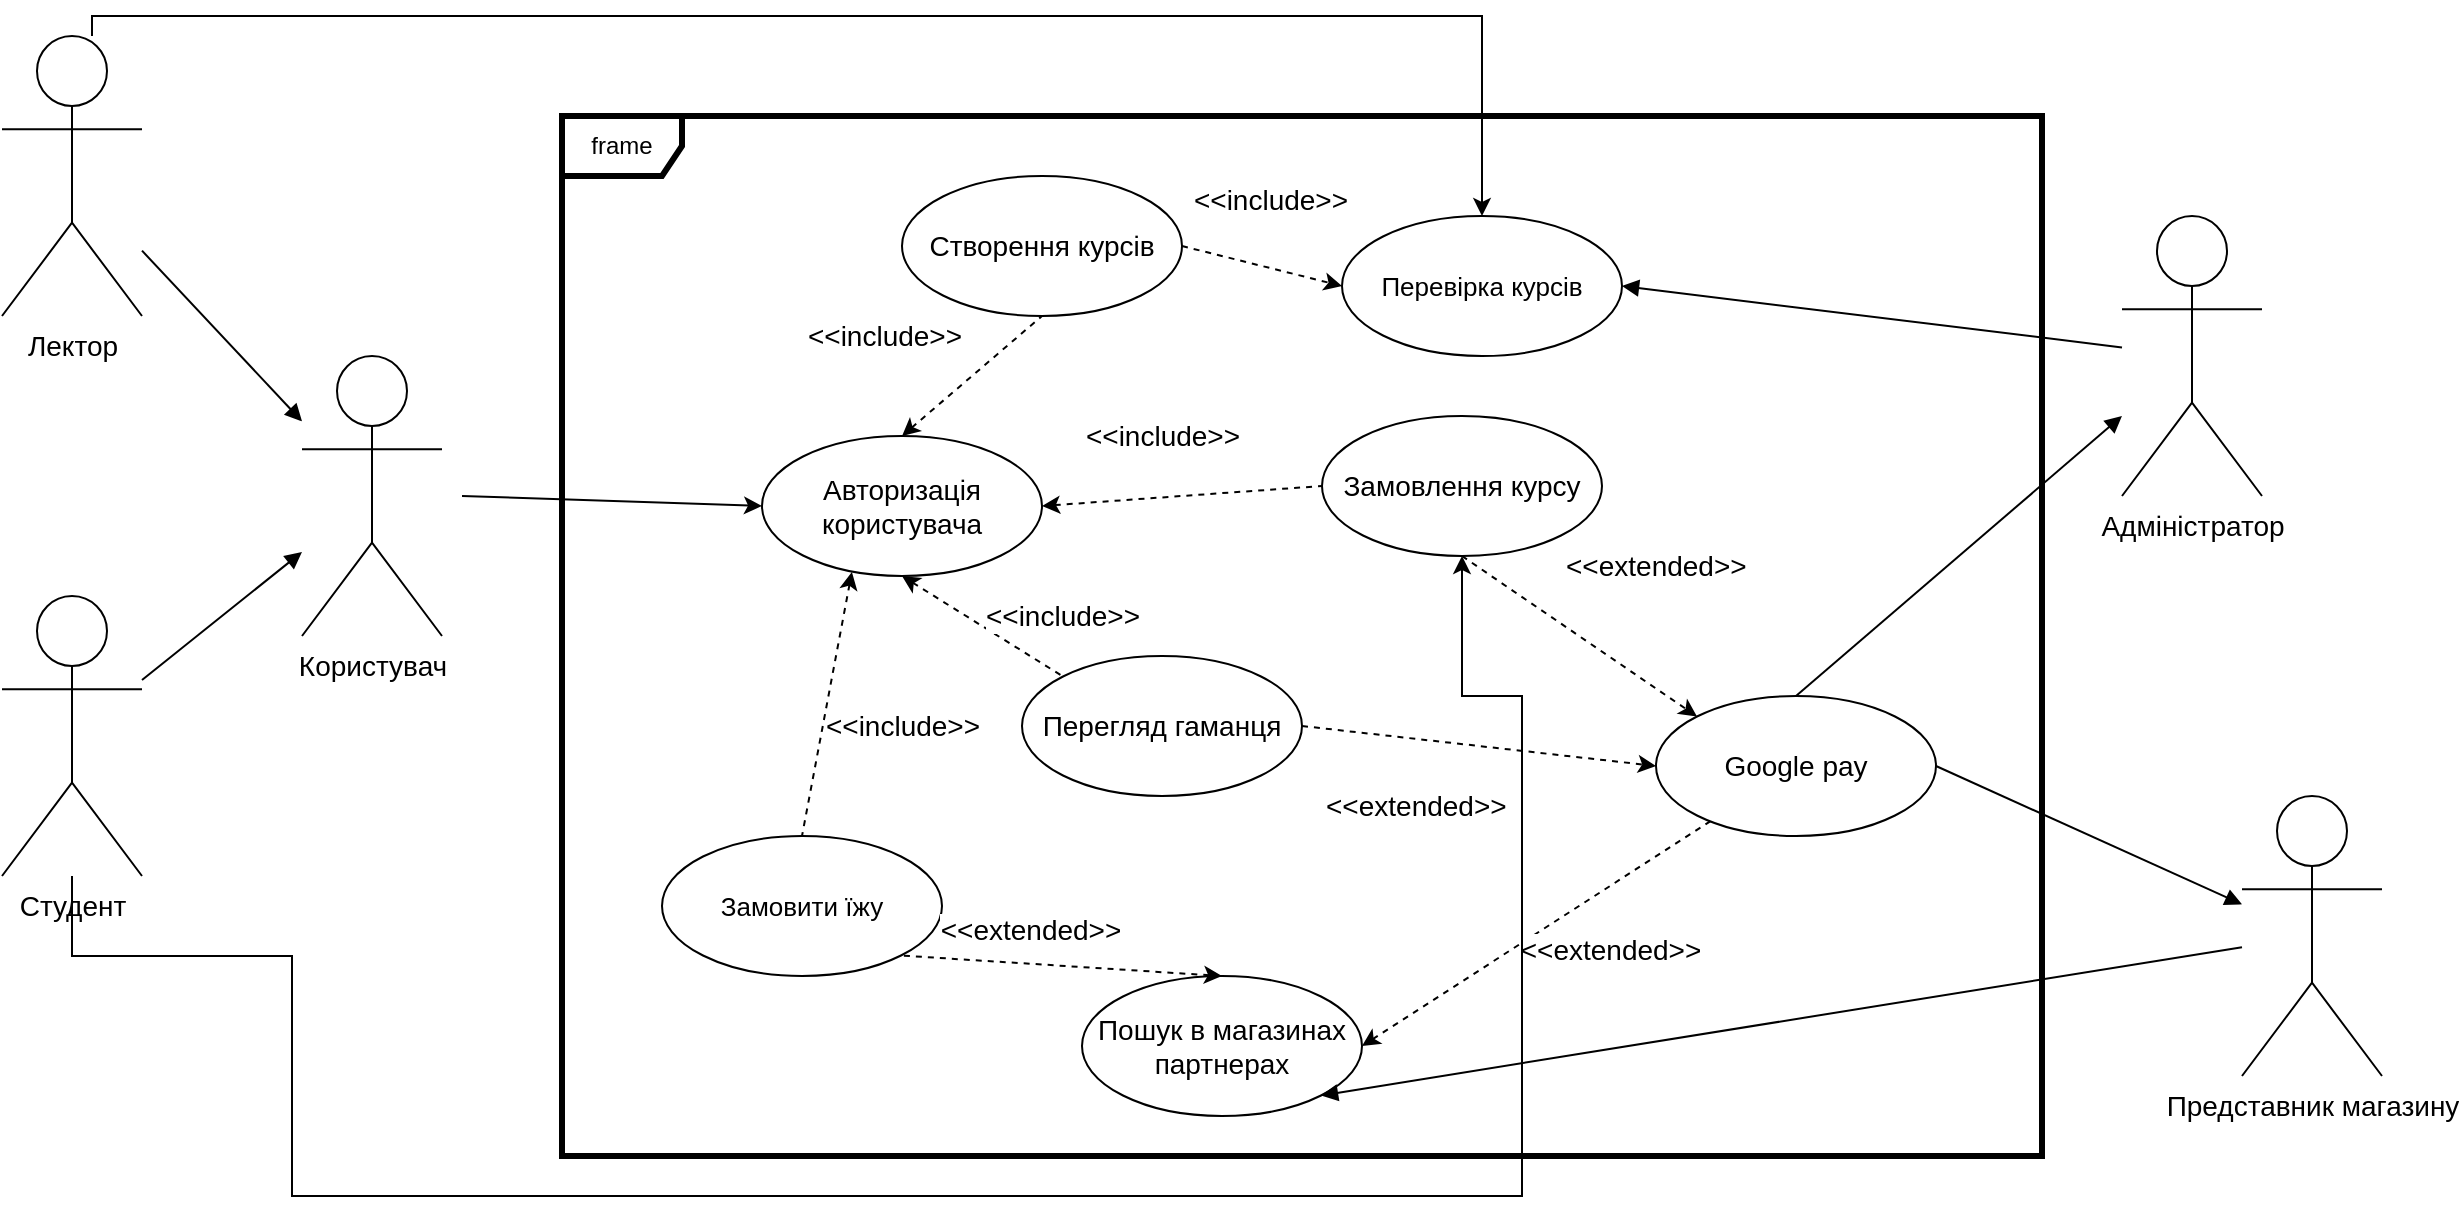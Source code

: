 <mxfile version="20.3.0" type="device"><diagram id="LGz_9rudy-dtZLjFnxEu" name="Page-1"><mxGraphModel dx="1673" dy="961" grid="1" gridSize="10" guides="1" tooltips="1" connect="1" arrows="1" fold="1" page="1" pageScale="1" pageWidth="827" pageHeight="1169" math="0" shadow="0"><root><mxCell id="0"/><mxCell id="1" parent="0"/><mxCell id="S6E8xeGOGMkKCEKmsi2p-1" value="&lt;font style=&quot;font-size: 14px;&quot;&gt;Лектор&lt;/font&gt;" style="shape=umlActor;verticalLabelPosition=bottom;verticalAlign=top;html=1;outlineConnect=0;" vertex="1" parent="1"><mxGeometry x="270" y="170" width="70" height="140" as="geometry"/></mxCell><mxCell id="S6E8xeGOGMkKCEKmsi2p-2" value="frame" style="shape=umlFrame;whiteSpace=wrap;html=1;strokeWidth=3;" vertex="1" parent="1"><mxGeometry x="550" y="210" width="740" height="520" as="geometry"/></mxCell><mxCell id="S6E8xeGOGMkKCEKmsi2p-3" value="&lt;font style=&quot;font-size: 14px;&quot;&gt;Студент&lt;/font&gt;" style="shape=umlActor;verticalLabelPosition=bottom;verticalAlign=top;html=1;" vertex="1" parent="1"><mxGeometry x="270" y="450" width="70" height="140" as="geometry"/></mxCell><mxCell id="S6E8xeGOGMkKCEKmsi2p-4" value="&lt;font style=&quot;font-size: 14px;&quot;&gt;Адміністратор&lt;/font&gt;" style="shape=umlActor;verticalLabelPosition=bottom;verticalAlign=top;html=1;" vertex="1" parent="1"><mxGeometry x="1330" y="260" width="70" height="140" as="geometry"/></mxCell><mxCell id="S6E8xeGOGMkKCEKmsi2p-5" value="&lt;font style=&quot;font-size: 14px;&quot;&gt;Авторизація користувача&lt;/font&gt;" style="ellipse;whiteSpace=wrap;html=1;" vertex="1" parent="1"><mxGeometry x="650" y="370" width="140" height="70" as="geometry"/></mxCell><mxCell id="S6E8xeGOGMkKCEKmsi2p-6" value="" style="endArrow=classic;html=1;rounded=0;strokeWidth=1;entryX=0;entryY=0.5;entryDx=0;entryDy=0;endFill=1;" edge="1" parent="1" target="S6E8xeGOGMkKCEKmsi2p-5"><mxGeometry width="50" height="50" relative="1" as="geometry"><mxPoint x="500" y="400" as="sourcePoint"/><mxPoint x="630" y="405" as="targetPoint"/></mxGeometry></mxCell><mxCell id="S6E8xeGOGMkKCEKmsi2p-7" value="" style="endArrow=block;html=1;rounded=0;strokeWidth=1;endFill=1;" edge="1" parent="1" target="S6E8xeGOGMkKCEKmsi2p-38" source="S6E8xeGOGMkKCEKmsi2p-1"><mxGeometry width="50" height="50" relative="1" as="geometry"><mxPoint x="520" y="640" as="sourcePoint"/><mxPoint x="650" y="620" as="targetPoint"/></mxGeometry></mxCell><mxCell id="S6E8xeGOGMkKCEKmsi2p-8" value="&lt;font style=&quot;font-size: 14px;&quot;&gt;Представник магазину&lt;br&gt;&lt;/font&gt;" style="shape=umlActor;verticalLabelPosition=bottom;verticalAlign=top;html=1;" vertex="1" parent="1"><mxGeometry x="1390" y="550" width="70" height="140" as="geometry"/></mxCell><mxCell id="S6E8xeGOGMkKCEKmsi2p-9" value="" style="endArrow=none;html=1;rounded=0;strokeWidth=1;exitX=1;exitY=0.5;exitDx=0;exitDy=0;entryX=0;entryY=0.5;entryDx=0;entryDy=0;startArrow=classic;startFill=1;endFill=0;dashed=1;" edge="1" parent="1" source="S6E8xeGOGMkKCEKmsi2p-5" target="S6E8xeGOGMkKCEKmsi2p-10"><mxGeometry width="50" height="50" relative="1" as="geometry"><mxPoint x="780" y="560" as="sourcePoint"/><mxPoint x="830" y="510" as="targetPoint"/></mxGeometry></mxCell><mxCell id="S6E8xeGOGMkKCEKmsi2p-10" value="&lt;font style=&quot;font-size: 14px;&quot;&gt;Замовлення курсу&lt;/font&gt;" style="ellipse;whiteSpace=wrap;html=1;" vertex="1" parent="1"><mxGeometry x="930" y="360" width="140" height="70" as="geometry"/></mxCell><mxCell id="S6E8xeGOGMkKCEKmsi2p-11" value="&lt;font style=&quot;font-size: 14px;&quot;&gt;Створення курсів&lt;br&gt;&lt;/font&gt;" style="ellipse;whiteSpace=wrap;html=1;" vertex="1" parent="1"><mxGeometry x="720" y="240" width="140" height="70" as="geometry"/></mxCell><mxCell id="S6E8xeGOGMkKCEKmsi2p-12" value="&lt;font style=&quot;font-size: 14px;&quot;&gt;Перегляд гаманця&lt;br&gt;&lt;/font&gt;" style="ellipse;whiteSpace=wrap;html=1;" vertex="1" parent="1"><mxGeometry x="780" y="480" width="140" height="70" as="geometry"/></mxCell><mxCell id="S6E8xeGOGMkKCEKmsi2p-13" value="&lt;font style=&quot;font-size: 14px;&quot;&gt;Пошук в магазинах партнерах&lt;br&gt;&lt;/font&gt;" style="ellipse;whiteSpace=wrap;html=1;" vertex="1" parent="1"><mxGeometry x="810" y="640" width="140" height="70" as="geometry"/></mxCell><mxCell id="S6E8xeGOGMkKCEKmsi2p-14" value="" style="endArrow=none;html=1;rounded=0;strokeWidth=1;fontSize=14;exitX=1;exitY=0.5;exitDx=0;exitDy=0;dashed=1;startArrow=classic;startFill=1;endFill=0;" edge="1" parent="1" source="S6E8xeGOGMkKCEKmsi2p-13" target="S6E8xeGOGMkKCEKmsi2p-21"><mxGeometry width="50" height="50" relative="1" as="geometry"><mxPoint x="780" y="560" as="sourcePoint"/><mxPoint x="890" y="600" as="targetPoint"/></mxGeometry></mxCell><mxCell id="S6E8xeGOGMkKCEKmsi2p-15" value="" style="endArrow=none;html=1;rounded=0;strokeWidth=1;fontSize=14;entryX=0.5;entryY=1;entryDx=0;entryDy=0;exitX=0.5;exitY=0;exitDx=0;exitDy=0;dashed=1;startArrow=classic;startFill=1;endFill=0;" edge="1" parent="1" source="S6E8xeGOGMkKCEKmsi2p-5" target="S6E8xeGOGMkKCEKmsi2p-11"><mxGeometry width="50" height="50" relative="1" as="geometry"><mxPoint x="780" y="560" as="sourcePoint"/><mxPoint x="830" y="510" as="targetPoint"/></mxGeometry></mxCell><mxCell id="S6E8xeGOGMkKCEKmsi2p-16" value="" style="endArrow=none;html=1;rounded=0;strokeWidth=1;fontSize=14;entryX=0;entryY=0;entryDx=0;entryDy=0;exitX=0.5;exitY=1;exitDx=0;exitDy=0;dashed=1;startArrow=classic;startFill=1;endFill=0;" edge="1" parent="1" source="S6E8xeGOGMkKCEKmsi2p-5" target="S6E8xeGOGMkKCEKmsi2p-12"><mxGeometry width="50" height="50" relative="1" as="geometry"><mxPoint x="730" y="380" as="sourcePoint"/><mxPoint x="790" y="340" as="targetPoint"/></mxGeometry></mxCell><mxCell id="S6E8xeGOGMkKCEKmsi2p-17" value="&amp;lt;&amp;lt;include&amp;gt;&amp;gt;" style="edgeLabel;html=1;align=center;verticalAlign=middle;resizable=0;points=[];fontSize=14;" vertex="1" connectable="0" parent="S6E8xeGOGMkKCEKmsi2p-16"><mxGeometry x="0.295" y="3" relative="1" as="geometry"><mxPoint x="-63" y="-150" as="offset"/></mxGeometry></mxCell><mxCell id="S6E8xeGOGMkKCEKmsi2p-18" value="&amp;lt;&amp;lt;include&amp;gt;&amp;gt;" style="edgeLabel;html=1;align=center;verticalAlign=middle;resizable=0;points=[];fontSize=14;" vertex="1" connectable="0" parent="1"><mxGeometry x="800.003" y="460.001" as="geometry"/></mxCell><mxCell id="S6E8xeGOGMkKCEKmsi2p-19" value="&amp;lt;&amp;lt;include&amp;gt;&amp;gt;" style="edgeLabel;html=1;align=center;verticalAlign=middle;resizable=0;points=[];fontSize=14;" vertex="1" connectable="0" parent="1"><mxGeometry x="850.003" y="370.001" as="geometry"/></mxCell><mxCell id="S6E8xeGOGMkKCEKmsi2p-21" value="Google pay" style="ellipse;whiteSpace=wrap;html=1;fontSize=14;" vertex="1" parent="1"><mxGeometry x="1097" y="500" width="140" height="70" as="geometry"/></mxCell><mxCell id="S6E8xeGOGMkKCEKmsi2p-22" value="" style="endArrow=classic;html=1;rounded=0;strokeWidth=1;fontSize=14;exitX=0.5;exitY=1;exitDx=0;exitDy=0;entryX=0;entryY=0;entryDx=0;entryDy=0;dashed=1;" edge="1" parent="1" source="S6E8xeGOGMkKCEKmsi2p-10" target="S6E8xeGOGMkKCEKmsi2p-21"><mxGeometry width="50" height="50" relative="1" as="geometry"><mxPoint x="800" y="615" as="sourcePoint"/><mxPoint x="981.933" y="593.168" as="targetPoint"/><Array as="points"/></mxGeometry></mxCell><mxCell id="S6E8xeGOGMkKCEKmsi2p-23" value="" style="endArrow=block;html=1;rounded=0;strokeWidth=1;fontSize=14;exitX=0.5;exitY=0;exitDx=0;exitDy=0;endFill=1;" edge="1" parent="1" source="S6E8xeGOGMkKCEKmsi2p-21"><mxGeometry width="50" height="50" relative="1" as="geometry"><mxPoint x="800" y="615" as="sourcePoint"/><mxPoint x="1330" y="360" as="targetPoint"/></mxGeometry></mxCell><mxCell id="S6E8xeGOGMkKCEKmsi2p-24" value="" style="endArrow=block;html=1;rounded=0;strokeWidth=1;fontSize=14;exitX=1;exitY=0.5;exitDx=0;exitDy=0;endFill=1;" edge="1" parent="1" source="S6E8xeGOGMkKCEKmsi2p-21" target="S6E8xeGOGMkKCEKmsi2p-8"><mxGeometry width="50" height="50" relative="1" as="geometry"><mxPoint x="1050" y="525" as="sourcePoint"/><mxPoint x="1330" y="550" as="targetPoint"/></mxGeometry></mxCell><mxCell id="S6E8xeGOGMkKCEKmsi2p-25" value="" style="endArrow=classic;html=1;rounded=0;strokeWidth=1;fontSize=14;exitX=1;exitY=0.5;exitDx=0;exitDy=0;entryX=0;entryY=0.5;entryDx=0;entryDy=0;dashed=1;" edge="1" parent="1" source="S6E8xeGOGMkKCEKmsi2p-12" target="S6E8xeGOGMkKCEKmsi2p-21"><mxGeometry width="50" height="50" relative="1" as="geometry"><mxPoint x="940" y="425" as="sourcePoint"/><mxPoint x="1000.503" y="535.251" as="targetPoint"/><Array as="points"/></mxGeometry></mxCell><mxCell id="S6E8xeGOGMkKCEKmsi2p-26" value="&amp;lt;&amp;lt;extended&amp;gt;&amp;gt;" style="edgeLabel;html=1;align=center;verticalAlign=middle;resizable=0;points=[];fontSize=14;" vertex="1" connectable="0" parent="1"><mxGeometry x="1070.004" y="639.999" as="geometry"><mxPoint x="4" y="-13" as="offset"/></mxGeometry></mxCell><mxCell id="S6E8xeGOGMkKCEKmsi2p-27" value="&lt;span style=&quot;color: rgb(0, 0, 0); font-family: Helvetica; font-size: 14px; font-style: normal; font-variant-ligatures: normal; font-variant-caps: normal; font-weight: 400; letter-spacing: normal; orphans: 2; text-align: center; text-indent: 0px; text-transform: none; widows: 2; word-spacing: 0px; -webkit-text-stroke-width: 0px; background-color: rgb(255, 255, 255); text-decoration-thickness: initial; text-decoration-style: initial; text-decoration-color: initial; float: none; display: inline !important;&quot;&gt;&amp;lt;&amp;lt;extended&amp;gt;&amp;gt;&lt;/span&gt;" style="text;whiteSpace=wrap;html=1;fontSize=14;" vertex="1" parent="1"><mxGeometry x="1050" y="420" width="90" height="40" as="geometry"/></mxCell><mxCell id="S6E8xeGOGMkKCEKmsi2p-28" value="&lt;span style=&quot;color: rgb(0, 0, 0); font-family: Helvetica; font-size: 14px; font-style: normal; font-variant-ligatures: normal; font-variant-caps: normal; font-weight: 400; letter-spacing: normal; orphans: 2; text-align: center; text-indent: 0px; text-transform: none; widows: 2; word-spacing: 0px; -webkit-text-stroke-width: 0px; background-color: rgb(255, 255, 255); text-decoration-thickness: initial; text-decoration-style: initial; text-decoration-color: initial; float: none; display: inline !important;&quot;&gt;&amp;lt;&amp;lt;extended&amp;gt;&amp;gt;&lt;/span&gt;" style="text;whiteSpace=wrap;html=1;fontSize=14;" vertex="1" parent="1"><mxGeometry x="930" y="540" width="90" height="40" as="geometry"/></mxCell><mxCell id="S6E8xeGOGMkKCEKmsi2p-29" value="&lt;font style=&quot;font-size: 13px;&quot;&gt;Перевірка курсів&lt;/font&gt;" style="ellipse;whiteSpace=wrap;html=1;" vertex="1" parent="1"><mxGeometry x="940" y="260" width="140" height="70" as="geometry"/></mxCell><mxCell id="S6E8xeGOGMkKCEKmsi2p-30" value="" style="endArrow=none;html=1;rounded=0;strokeWidth=1;fontSize=14;exitX=1;exitY=0.5;exitDx=0;exitDy=0;startArrow=block;startFill=1;endFill=0;" edge="1" parent="1" source="S6E8xeGOGMkKCEKmsi2p-29" target="S6E8xeGOGMkKCEKmsi2p-4"><mxGeometry width="50" height="50" relative="1" as="geometry"><mxPoint x="1177" y="510" as="sourcePoint"/><mxPoint x="1375" y="340" as="targetPoint"/></mxGeometry></mxCell><mxCell id="S6E8xeGOGMkKCEKmsi2p-31" value="" style="endArrow=classic;html=1;rounded=0;strokeWidth=1;fontSize=14;exitX=1;exitY=0.5;exitDx=0;exitDy=0;entryX=0;entryY=0.5;entryDx=0;entryDy=0;dashed=1;" edge="1" parent="1" source="S6E8xeGOGMkKCEKmsi2p-11" target="S6E8xeGOGMkKCEKmsi2p-29"><mxGeometry width="50" height="50" relative="1" as="geometry"><mxPoint x="1010" y="440" as="sourcePoint"/><mxPoint x="1127.503" y="520.251" as="targetPoint"/><Array as="points"/></mxGeometry></mxCell><mxCell id="S6E8xeGOGMkKCEKmsi2p-32" value="&amp;lt;&amp;lt;include&amp;gt;&amp;gt;" style="edgeLabel;html=1;align=center;verticalAlign=middle;resizable=0;points=[];fontSize=14;" vertex="1" connectable="0" parent="1"><mxGeometry x="920.004" y="249.999" as="geometry"><mxPoint x="-16" y="2" as="offset"/></mxGeometry></mxCell><mxCell id="S6E8xeGOGMkKCEKmsi2p-33" value="&lt;span style=&quot;font-size: 13px;&quot;&gt;Замовити їжу&lt;/span&gt;" style="ellipse;whiteSpace=wrap;html=1;" vertex="1" parent="1"><mxGeometry x="600" y="570" width="140" height="70" as="geometry"/></mxCell><mxCell id="S6E8xeGOGMkKCEKmsi2p-34" value="" style="endArrow=none;html=1;rounded=0;strokeWidth=1;fontSize=14;entryX=0.5;entryY=0;entryDx=0;entryDy=0;exitX=0.321;exitY=0.971;exitDx=0;exitDy=0;dashed=1;startArrow=classic;startFill=1;endFill=0;exitPerimeter=0;" edge="1" parent="1" source="S6E8xeGOGMkKCEKmsi2p-5" target="S6E8xeGOGMkKCEKmsi2p-33"><mxGeometry width="50" height="50" relative="1" as="geometry"><mxPoint x="720.06" y="449.02" as="sourcePoint"/><mxPoint x="834" y="660" as="targetPoint"/></mxGeometry></mxCell><mxCell id="S6E8xeGOGMkKCEKmsi2p-35" value="&amp;lt;&amp;lt;include&amp;gt;&amp;gt;" style="edgeLabel;html=1;align=center;verticalAlign=middle;resizable=0;points=[];fontSize=14;" vertex="1" connectable="0" parent="S6E8xeGOGMkKCEKmsi2p-34"><mxGeometry x="0.295" y="3" relative="1" as="geometry"><mxPoint x="38" y="-9" as="offset"/></mxGeometry></mxCell><mxCell id="S6E8xeGOGMkKCEKmsi2p-36" value="" style="endArrow=none;html=1;rounded=0;strokeWidth=1;fontSize=14;entryX=1;entryY=1;entryDx=0;entryDy=0;exitX=0.5;exitY=0;exitDx=0;exitDy=0;dashed=1;startArrow=classic;startFill=1;endFill=0;" edge="1" parent="1" source="S6E8xeGOGMkKCEKmsi2p-13" target="S6E8xeGOGMkKCEKmsi2p-33"><mxGeometry width="50" height="50" relative="1" as="geometry"><mxPoint x="704.94" y="447.97" as="sourcePoint"/><mxPoint x="680" y="580" as="targetPoint"/></mxGeometry></mxCell><mxCell id="S6E8xeGOGMkKCEKmsi2p-37" value="&amp;lt;&amp;lt;extended&amp;gt;&amp;gt;" style="edgeLabel;html=1;align=center;verticalAlign=middle;resizable=0;points=[];fontSize=14;" vertex="1" connectable="0" parent="1"><mxGeometry x="780.004" y="629.999" as="geometry"><mxPoint x="4" y="-13" as="offset"/></mxGeometry></mxCell><mxCell id="S6E8xeGOGMkKCEKmsi2p-38" value="&lt;span style=&quot;font-size: 14px;&quot;&gt;Користувач&lt;br&gt;&lt;/span&gt;" style="shape=umlActor;verticalLabelPosition=bottom;verticalAlign=top;html=1;" vertex="1" parent="1"><mxGeometry x="420" y="330" width="70" height="140" as="geometry"/></mxCell><mxCell id="S6E8xeGOGMkKCEKmsi2p-39" style="edgeStyle=orthogonalEdgeStyle;rounded=0;orthogonalLoop=1;jettySize=auto;html=1;strokeWidth=1;fontSize=14;startArrow=classic;startFill=1;endArrow=none;endFill=0;exitX=0.5;exitY=1;exitDx=0;exitDy=0;" edge="1" parent="1" source="S6E8xeGOGMkKCEKmsi2p-10" target="S6E8xeGOGMkKCEKmsi2p-3"><mxGeometry relative="1" as="geometry"><mxPoint x="1075.02" y="711.02" as="sourcePoint"/><Array as="points"><mxPoint x="1000" y="500"/><mxPoint x="1030" y="500"/><mxPoint x="1030" y="750"/><mxPoint x="415" y="750"/><mxPoint x="415" y="630"/><mxPoint x="305" y="630"/></Array><mxPoint x="415" y="518.99" as="targetPoint"/></mxGeometry></mxCell><mxCell id="S6E8xeGOGMkKCEKmsi2p-41" value="" style="endArrow=block;html=1;rounded=0;strokeWidth=1;endFill=1;" edge="1" parent="1" source="S6E8xeGOGMkKCEKmsi2p-3" target="S6E8xeGOGMkKCEKmsi2p-38"><mxGeometry width="50" height="50" relative="1" as="geometry"><mxPoint x="530" y="650" as="sourcePoint"/><mxPoint x="680.081" y="439.536" as="targetPoint"/></mxGeometry></mxCell><mxCell id="S6E8xeGOGMkKCEKmsi2p-42" value="" style="endArrow=block;html=1;rounded=0;strokeWidth=1;fontSize=14;entryX=1;entryY=1;entryDx=0;entryDy=0;endFill=1;" edge="1" parent="1" source="S6E8xeGOGMkKCEKmsi2p-8" target="S6E8xeGOGMkKCEKmsi2p-13"><mxGeometry width="50" height="50" relative="1" as="geometry"><mxPoint x="1247" y="545" as="sourcePoint"/><mxPoint x="1340.0" y="560" as="targetPoint"/></mxGeometry></mxCell><mxCell id="S6E8xeGOGMkKCEKmsi2p-43" style="edgeStyle=orthogonalEdgeStyle;rounded=0;orthogonalLoop=1;jettySize=auto;html=1;strokeWidth=1;fontSize=14;startArrow=classic;startFill=1;endArrow=none;endFill=0;exitX=0.5;exitY=0;exitDx=0;exitDy=0;" edge="1" parent="1" source="S6E8xeGOGMkKCEKmsi2p-29" target="S6E8xeGOGMkKCEKmsi2p-1"><mxGeometry relative="1" as="geometry"><mxPoint x="1010.0" y="440" as="sourcePoint"/><Array as="points"><mxPoint x="1010" y="160"/><mxPoint x="315" y="160"/></Array><mxPoint x="315" y="600" as="targetPoint"/></mxGeometry></mxCell></root></mxGraphModel></diagram></mxfile>